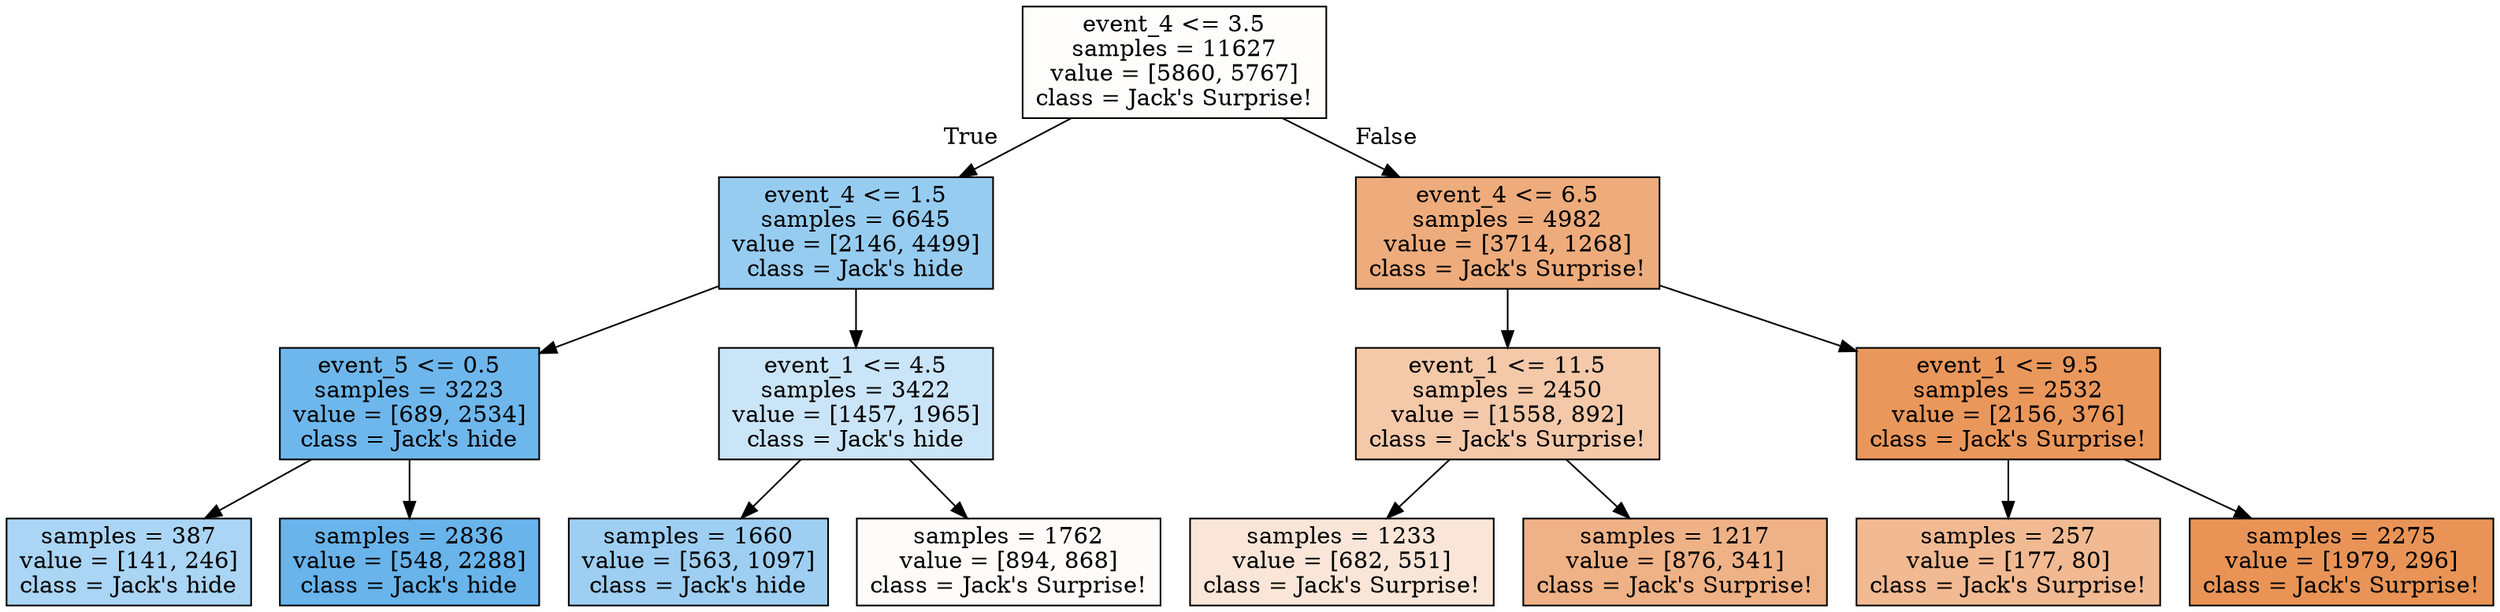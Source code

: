digraph Tree {
node [shape=box, style="filled", color="black"] ;
0 [label="event_4 <= 3.5\nsamples = 11627\nvalue = [5860, 5767]\nclass = Jack's Surprise!", fillcolor="#e5813904"] ;
1 [label="event_4 <= 1.5\nsamples = 6645\nvalue = [2146, 4499]\nclass = Jack's hide", fillcolor="#399de585"] ;
0 -> 1 [labeldistance=2.5, labelangle=45, headlabel="True"] ;
2 [label="event_5 <= 0.5\nsamples = 3223\nvalue = [689, 2534]\nclass = Jack's hide", fillcolor="#399de5ba"] ;
1 -> 2 ;
3 [label="samples = 387\nvalue = [141, 246]\nclass = Jack's hide", fillcolor="#399de56d"] ;
2 -> 3 ;
4 [label="samples = 2836\nvalue = [548, 2288]\nclass = Jack's hide", fillcolor="#399de5c2"] ;
2 -> 4 ;
5 [label="event_1 <= 4.5\nsamples = 3422\nvalue = [1457, 1965]\nclass = Jack's hide", fillcolor="#399de542"] ;
1 -> 5 ;
6 [label="samples = 1660\nvalue = [563, 1097]\nclass = Jack's hide", fillcolor="#399de57c"] ;
5 -> 6 ;
7 [label="samples = 1762\nvalue = [894, 868]\nclass = Jack's Surprise!", fillcolor="#e5813907"] ;
5 -> 7 ;
8 [label="event_4 <= 6.5\nsamples = 4982\nvalue = [3714, 1268]\nclass = Jack's Surprise!", fillcolor="#e58139a8"] ;
0 -> 8 [labeldistance=2.5, labelangle=-45, headlabel="False"] ;
9 [label="event_1 <= 11.5\nsamples = 2450\nvalue = [1558, 892]\nclass = Jack's Surprise!", fillcolor="#e581396d"] ;
8 -> 9 ;
10 [label="samples = 1233\nvalue = [682, 551]\nclass = Jack's Surprise!", fillcolor="#e5813931"] ;
9 -> 10 ;
11 [label="samples = 1217\nvalue = [876, 341]\nclass = Jack's Surprise!", fillcolor="#e581399c"] ;
9 -> 11 ;
12 [label="event_1 <= 9.5\nsamples = 2532\nvalue = [2156, 376]\nclass = Jack's Surprise!", fillcolor="#e58139d3"] ;
8 -> 12 ;
13 [label="samples = 257\nvalue = [177, 80]\nclass = Jack's Surprise!", fillcolor="#e581398c"] ;
12 -> 13 ;
14 [label="samples = 2275\nvalue = [1979, 296]\nclass = Jack's Surprise!", fillcolor="#e58139d9"] ;
12 -> 14 ;
}